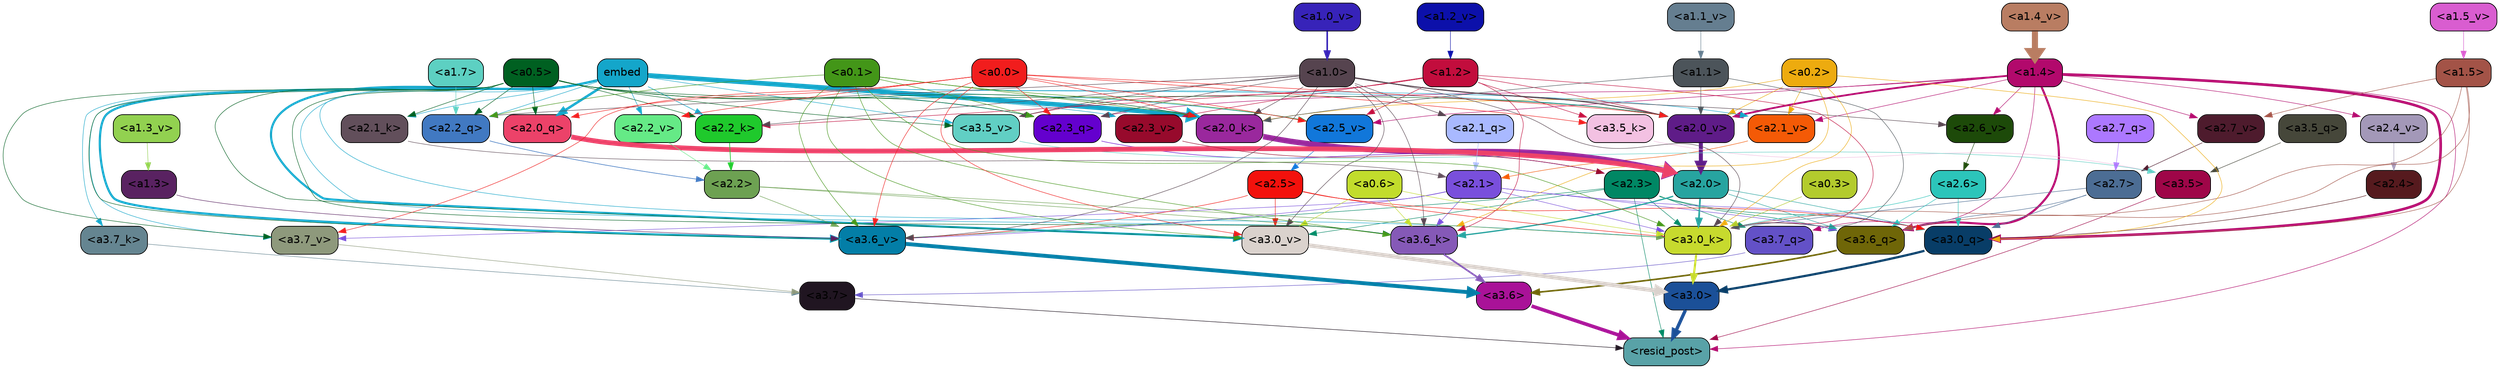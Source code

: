 strict digraph "" {
	graph [bgcolor=transparent,
		layout=dot,
		overlap=false,
		splines=true
	];
	"<a3.7>"	[color=black,
		fillcolor="#201521",
		fontname=Helvetica,
		shape=box,
		style="filled, rounded"];
	"<resid_post>"	[color=black,
		fillcolor="#59a2a7",
		fontname=Helvetica,
		shape=box,
		style="filled, rounded"];
	"<a3.7>" -> "<resid_post>"	[color="#201521",
		penwidth=0.6239100098609924];
	"<a3.6>"	[color=black,
		fillcolor="#a91298",
		fontname=Helvetica,
		shape=box,
		style="filled, rounded"];
	"<a3.6>" -> "<resid_post>"	[color="#a91298",
		penwidth=4.569062113761902];
	"<a3.5>"	[color=black,
		fillcolor="#9f0648",
		fontname=Helvetica,
		shape=box,
		style="filled, rounded"];
	"<a3.5>" -> "<resid_post>"	[color="#9f0648",
		penwidth=0.6];
	"<a3.0>"	[color=black,
		fillcolor="#1b5098",
		fontname=Helvetica,
		shape=box,
		style="filled, rounded"];
	"<a3.0>" -> "<resid_post>"	[color="#1b5098",
		penwidth=4.283544182777405];
	"<a2.3>"	[color=black,
		fillcolor="#008764",
		fontname=Helvetica,
		shape=box,
		style="filled, rounded"];
	"<a2.3>" -> "<resid_post>"	[color="#008764",
		penwidth=0.6];
	"<a3.7_q>"	[color=black,
		fillcolor="#6351c7",
		fontname=Helvetica,
		shape=box,
		style="filled, rounded"];
	"<a2.3>" -> "<a3.7_q>"	[color="#008764",
		penwidth=0.6];
	"<a3.6_q>"	[color=black,
		fillcolor="#6f6608",
		fontname=Helvetica,
		shape=box,
		style="filled, rounded"];
	"<a2.3>" -> "<a3.6_q>"	[color="#008764",
		penwidth=0.6];
	"<a3.0_q>"	[color=black,
		fillcolor="#083d67",
		fontname=Helvetica,
		shape=box,
		style="filled, rounded"];
	"<a2.3>" -> "<a3.0_q>"	[color="#008764",
		penwidth=0.6];
	"<a3.0_k>"	[color=black,
		fillcolor="#c7da2e",
		fontname=Helvetica,
		shape=box,
		style="filled, rounded"];
	"<a2.3>" -> "<a3.0_k>"	[color="#008764",
		penwidth=0.6];
	"<a3.6_v>"	[color=black,
		fillcolor="#037ea7",
		fontname=Helvetica,
		shape=box,
		style="filled, rounded"];
	"<a2.3>" -> "<a3.6_v>"	[color="#008764",
		penwidth=0.6];
	"<a3.0_v>"	[color=black,
		fillcolor="#dad2cd",
		fontname=Helvetica,
		shape=box,
		style="filled, rounded"];
	"<a2.3>" -> "<a3.0_v>"	[color="#008764",
		penwidth=0.6];
	"<a1.4>"	[color=black,
		fillcolor="#b2096c",
		fontname=Helvetica,
		shape=box,
		style="filled, rounded"];
	"<a1.4>" -> "<resid_post>"	[color="#b2096c",
		penwidth=0.6];
	"<a1.4>" -> "<a3.7_q>"	[color="#b2096c",
		penwidth=0.6];
	"<a1.4>" -> "<a3.6_q>"	[color="#b2096c",
		penwidth=2.6908124685287476];
	"<a1.4>" -> "<a3.0_q>"	[color="#b2096c",
		penwidth=3.32076895236969];
	"<a2.3_q>"	[color=black,
		fillcolor="#6400ce",
		fontname=Helvetica,
		shape=box,
		style="filled, rounded"];
	"<a1.4>" -> "<a2.3_q>"	[color="#b2096c",
		penwidth=0.6];
	"<a2.7_v>"	[color=black,
		fillcolor="#4e1b2d",
		fontname=Helvetica,
		shape=box,
		style="filled, rounded"];
	"<a1.4>" -> "<a2.7_v>"	[color="#b2096c",
		penwidth=0.6];
	"<a2.6_v>"	[color=black,
		fillcolor="#1d4a09",
		fontname=Helvetica,
		shape=box,
		style="filled, rounded"];
	"<a1.4>" -> "<a2.6_v>"	[color="#b2096c",
		penwidth=0.6];
	"<a2.5_v>"	[color=black,
		fillcolor="#1177da",
		fontname=Helvetica,
		shape=box,
		style="filled, rounded"];
	"<a1.4>" -> "<a2.5_v>"	[color="#b2096c",
		penwidth=0.6];
	"<a2.4_v>"	[color=black,
		fillcolor="#a398b8",
		fontname=Helvetica,
		shape=box,
		style="filled, rounded"];
	"<a1.4>" -> "<a2.4_v>"	[color="#b2096c",
		penwidth=0.6];
	"<a2.1_v>"	[color=black,
		fillcolor="#f45a06",
		fontname=Helvetica,
		shape=box,
		style="filled, rounded"];
	"<a1.4>" -> "<a2.1_v>"	[color="#b2096c",
		penwidth=0.6];
	"<a2.0_v>"	[color=black,
		fillcolor="#5f1c88",
		fontname=Helvetica,
		shape=box,
		style="filled, rounded"];
	"<a1.4>" -> "<a2.0_v>"	[color="#b2096c",
		penwidth=2.3065454959869385];
	"<a3.7_q>" -> "<a3.7>"	[color="#6351c7",
		penwidth=0.6];
	"<a3.6_q>" -> "<a3.6>"	[color="#6f6608",
		penwidth=2.03758105635643];
	"<a3.5_q>"	[color=black,
		fillcolor="#46473a",
		fontname=Helvetica,
		shape=box,
		style="filled, rounded"];
	"<a3.5_q>" -> "<a3.5>"	[color="#46473a",
		penwidth=0.6];
	"<a3.0_q>" -> "<a3.0>"	[color="#083d67",
		penwidth=2.8638100624084473];
	"<a3.7_k>"	[color=black,
		fillcolor="#658591",
		fontname=Helvetica,
		shape=box,
		style="filled, rounded"];
	"<a3.7_k>" -> "<a3.7>"	[color="#658591",
		penwidth=0.6];
	"<a3.6_k>"	[color=black,
		fillcolor="#8559b7",
		fontname=Helvetica,
		shape=box,
		style="filled, rounded"];
	"<a3.6_k>" -> "<a3.6>"	[color="#8559b7",
		penwidth=2.174198240041733];
	"<a3.5_k>"	[color=black,
		fillcolor="#f3c1e2",
		fontname=Helvetica,
		shape=box,
		style="filled, rounded"];
	"<a3.5_k>" -> "<a3.5>"	[color="#f3c1e2",
		penwidth=0.6];
	"<a3.0_k>" -> "<a3.0>"	[color="#c7da2e",
		penwidth=2.6274144649505615];
	"<a3.7_v>"	[color=black,
		fillcolor="#8e997c",
		fontname=Helvetica,
		shape=box,
		style="filled, rounded"];
	"<a3.7_v>" -> "<a3.7>"	[color="#8e997c",
		penwidth=0.6];
	"<a3.6_v>" -> "<a3.6>"	[color="#037ea7",
		penwidth=5.002329230308533];
	"<a3.5_v>"	[color=black,
		fillcolor="#61cfc4",
		fontname=Helvetica,
		shape=box,
		style="filled, rounded"];
	"<a3.5_v>" -> "<a3.5>"	[color="#61cfc4",
		penwidth=0.6];
	"<a3.0_v>" -> "<a3.0>"	[color="#dad2cd",
		penwidth=5.188832879066467];
	"<a2.7>"	[color=black,
		fillcolor="#4c6d94",
		fontname=Helvetica,
		shape=box,
		style="filled, rounded"];
	"<a2.7>" -> "<a3.6_q>"	[color="#4c6d94",
		penwidth=0.6];
	"<a2.7>" -> "<a3.0_q>"	[color="#4c6d94",
		penwidth=0.6];
	"<a2.7>" -> "<a3.0_k>"	[color="#4c6d94",
		penwidth=0.6];
	"<a2.6>"	[color=black,
		fillcolor="#2cc5ba",
		fontname=Helvetica,
		shape=box,
		style="filled, rounded"];
	"<a2.6>" -> "<a3.6_q>"	[color="#2cc5ba",
		penwidth=0.6];
	"<a2.6>" -> "<a3.0_q>"	[color="#2cc5ba",
		penwidth=0.6];
	"<a2.6>" -> "<a3.0_k>"	[color="#2cc5ba",
		penwidth=0.6];
	"<a2.1>"	[color=black,
		fillcolor="#794fdc",
		fontname=Helvetica,
		shape=box,
		style="filled, rounded"];
	"<a2.1>" -> "<a3.6_q>"	[color="#794fdc",
		penwidth=0.6];
	"<a2.1>" -> "<a3.0_q>"	[color="#794fdc",
		penwidth=0.6];
	"<a2.1>" -> "<a3.6_k>"	[color="#794fdc",
		penwidth=0.6];
	"<a2.1>" -> "<a3.0_k>"	[color="#794fdc",
		penwidth=0.6];
	"<a2.1>" -> "<a3.7_v>"	[color="#794fdc",
		penwidth=0.6];
	"<a2.1>" -> "<a3.6_v>"	[color="#794fdc",
		penwidth=0.6];
	"<a2.0>"	[color=black,
		fillcolor="#27a4a0",
		fontname=Helvetica,
		shape=box,
		style="filled, rounded"];
	"<a2.0>" -> "<a3.6_q>"	[color="#27a4a0",
		penwidth=0.6];
	"<a2.0>" -> "<a3.0_q>"	[color="#27a4a0",
		penwidth=0.6];
	"<a2.0>" -> "<a3.6_k>"	[color="#27a4a0",
		penwidth=1.6254686117172241];
	"<a2.0>" -> "<a3.0_k>"	[color="#27a4a0",
		penwidth=2.182972814887762];
	"<a1.5>"	[color=black,
		fillcolor="#a35347",
		fontname=Helvetica,
		shape=box,
		style="filled, rounded"];
	"<a1.5>" -> "<a3.6_q>"	[color="#a35347",
		penwidth=0.6];
	"<a1.5>" -> "<a3.0_q>"	[color="#a35347",
		penwidth=0.6];
	"<a1.5>" -> "<a3.0_k>"	[color="#a35347",
		penwidth=0.6];
	"<a1.5>" -> "<a2.7_v>"	[color="#a35347",
		penwidth=0.6];
	"<a2.5>"	[color=black,
		fillcolor="#f3110c",
		fontname=Helvetica,
		shape=box,
		style="filled, rounded"];
	"<a2.5>" -> "<a3.0_q>"	[color="#f3110c",
		penwidth=0.6];
	"<a2.5>" -> "<a3.0_k>"	[color="#f3110c",
		penwidth=0.6];
	"<a2.5>" -> "<a3.6_v>"	[color="#f3110c",
		penwidth=0.6];
	"<a2.5>" -> "<a3.0_v>"	[color="#f3110c",
		penwidth=0.6];
	"<a2.4>"	[color=black,
		fillcolor="#561a1e",
		fontname=Helvetica,
		shape=box,
		style="filled, rounded"];
	"<a2.4>" -> "<a3.0_q>"	[color="#561a1e",
		penwidth=0.6];
	"<a0.2>"	[color=black,
		fillcolor="#edab0f",
		fontname=Helvetica,
		shape=box,
		style="filled, rounded"];
	"<a0.2>" -> "<a3.0_q>"	[color="#edab0f",
		penwidth=0.6];
	"<a0.2>" -> "<a3.6_k>"	[color="#edab0f",
		penwidth=0.6];
	"<a0.2>" -> "<a3.0_k>"	[color="#edab0f",
		penwidth=0.6];
	"<a2.0_k>"	[color=black,
		fillcolor="#9a289d",
		fontname=Helvetica,
		shape=box,
		style="filled, rounded"];
	"<a0.2>" -> "<a2.0_k>"	[color="#edab0f",
		penwidth=0.6];
	"<a0.2>" -> "<a2.1_v>"	[color="#edab0f",
		penwidth=0.6];
	"<a0.2>" -> "<a2.0_v>"	[color="#edab0f",
		penwidth=0.6];
	embed	[color=black,
		fillcolor="#14a6ca",
		fontname=Helvetica,
		shape=box,
		style="filled, rounded"];
	embed -> "<a3.7_k>"	[color="#14a6ca",
		penwidth=0.6];
	embed -> "<a3.6_k>"	[color="#14a6ca",
		penwidth=0.6];
	embed -> "<a3.0_k>"	[color="#14a6ca",
		penwidth=0.6];
	embed -> "<a3.7_v>"	[color="#14a6ca",
		penwidth=0.6];
	embed -> "<a3.6_v>"	[color="#14a6ca",
		penwidth=2.809220314025879];
	embed -> "<a3.5_v>"	[color="#14a6ca",
		penwidth=0.6];
	embed -> "<a3.0_v>"	[color="#14a6ca",
		penwidth=2.754121422767639];
	embed -> "<a2.3_q>"	[color="#14a6ca",
		penwidth=0.6];
	"<a2.2_q>"	[color=black,
		fillcolor="#4179c2",
		fontname=Helvetica,
		shape=box,
		style="filled, rounded"];
	embed -> "<a2.2_q>"	[color="#14a6ca",
		penwidth=0.6];
	"<a2.0_q>"	[color=black,
		fillcolor="#ec4269",
		fontname=Helvetica,
		shape=box,
		style="filled, rounded"];
	embed -> "<a2.0_q>"	[color="#14a6ca",
		penwidth=3.102177858352661];
	"<a2.2_k>"	[color=black,
		fillcolor="#1fc92c",
		fontname=Helvetica,
		shape=box,
		style="filled, rounded"];
	embed -> "<a2.2_k>"	[color="#14a6ca",
		penwidth=0.6805839538574219];
	"<a2.1_k>"	[color=black,
		fillcolor="#624f5b",
		fontname=Helvetica,
		shape=box,
		style="filled, rounded"];
	embed -> "<a2.1_k>"	[color="#14a6ca",
		penwidth=0.6];
	embed -> "<a2.0_k>"	[color="#14a6ca",
		penwidth=5.977519929409027];
	embed -> "<a2.5_v>"	[color="#14a6ca",
		penwidth=0.6];
	"<a2.3_v>"	[color=black,
		fillcolor="#970a2c",
		fontname=Helvetica,
		shape=box,
		style="filled, rounded"];
	embed -> "<a2.3_v>"	[color="#14a6ca",
		penwidth=0.6];
	"<a2.2_v>"	[color=black,
		fillcolor="#65ea86",
		fontname=Helvetica,
		shape=box,
		style="filled, rounded"];
	embed -> "<a2.2_v>"	[color="#14a6ca",
		penwidth=0.6436443328857422];
	embed -> "<a2.1_v>"	[color="#14a6ca",
		penwidth=0.6];
	embed -> "<a2.0_v>"	[color="#14a6ca",
		penwidth=0.6];
	"<a2.2>"	[color=black,
		fillcolor="#6da152",
		fontname=Helvetica,
		shape=box,
		style="filled, rounded"];
	"<a2.2>" -> "<a3.6_k>"	[color="#6da152",
		penwidth=0.6];
	"<a2.2>" -> "<a3.0_k>"	[color="#6da152",
		penwidth=0.6065438985824585];
	"<a2.2>" -> "<a3.6_v>"	[color="#6da152",
		penwidth=0.6];
	"<a1.2>"	[color=black,
		fillcolor="#c20d3d",
		fontname=Helvetica,
		shape=box,
		style="filled, rounded"];
	"<a1.2>" -> "<a3.6_k>"	[color="#c20d3d",
		penwidth=0.6];
	"<a1.2>" -> "<a3.5_k>"	[color="#c20d3d",
		penwidth=0.6];
	"<a1.2>" -> "<a3.0_k>"	[color="#c20d3d",
		penwidth=0.6];
	"<a1.2>" -> "<a3.5_v>"	[color="#c20d3d",
		penwidth=0.6];
	"<a1.2>" -> "<a2.2_k>"	[color="#c20d3d",
		penwidth=0.6];
	"<a1.2>" -> "<a2.5_v>"	[color="#c20d3d",
		penwidth=0.6];
	"<a1.2>" -> "<a2.3_v>"	[color="#c20d3d",
		penwidth=0.6];
	"<a1.2>" -> "<a2.0_v>"	[color="#c20d3d",
		penwidth=0.6];
	"<a1.0>"	[color=black,
		fillcolor="#56444f",
		fontname=Helvetica,
		shape=box,
		style="filled, rounded"];
	"<a1.0>" -> "<a3.6_k>"	[color="#56444f",
		penwidth=0.6];
	"<a1.0>" -> "<a3.0_k>"	[color="#56444f",
		penwidth=0.6];
	"<a1.0>" -> "<a3.6_v>"	[color="#56444f",
		penwidth=0.6];
	"<a1.0>" -> "<a3.5_v>"	[color="#56444f",
		penwidth=0.6];
	"<a1.0>" -> "<a3.0_v>"	[color="#56444f",
		penwidth=0.6];
	"<a1.0>" -> "<a2.3_q>"	[color="#56444f",
		penwidth=0.6];
	"<a1.0>" -> "<a2.2_q>"	[color="#56444f",
		penwidth=0.6];
	"<a2.1_q>"	[color=black,
		fillcolor="#a9b9ff",
		fontname=Helvetica,
		shape=box,
		style="filled, rounded"];
	"<a1.0>" -> "<a2.1_q>"	[color="#56444f",
		penwidth=0.6];
	"<a1.0>" -> "<a2.2_k>"	[color="#56444f",
		penwidth=0.6];
	"<a1.0>" -> "<a2.0_k>"	[color="#56444f",
		penwidth=0.6];
	"<a1.0>" -> "<a2.6_v>"	[color="#56444f",
		penwidth=0.6];
	"<a1.0>" -> "<a2.0_v>"	[color="#56444f",
		penwidth=1.2192587852478027];
	"<a0.6>"	[color=black,
		fillcolor="#c2dc2c",
		fontname=Helvetica,
		shape=box,
		style="filled, rounded"];
	"<a0.6>" -> "<a3.6_k>"	[color="#c2dc2c",
		penwidth=0.6];
	"<a0.6>" -> "<a3.0_k>"	[color="#c2dc2c",
		penwidth=0.6];
	"<a0.6>" -> "<a3.0_v>"	[color="#c2dc2c",
		penwidth=0.6];
	"<a0.5>"	[color=black,
		fillcolor="#006021",
		fontname=Helvetica,
		shape=box,
		style="filled, rounded"];
	"<a0.5>" -> "<a3.6_k>"	[color="#006021",
		penwidth=0.6];
	"<a0.5>" -> "<a3.7_v>"	[color="#006021",
		penwidth=0.6];
	"<a0.5>" -> "<a3.6_v>"	[color="#006021",
		penwidth=0.6];
	"<a0.5>" -> "<a3.5_v>"	[color="#006021",
		penwidth=0.6];
	"<a0.5>" -> "<a3.0_v>"	[color="#006021",
		penwidth=0.6120390892028809];
	"<a0.5>" -> "<a2.3_q>"	[color="#006021",
		penwidth=0.6];
	"<a0.5>" -> "<a2.2_q>"	[color="#006021",
		penwidth=0.6];
	"<a0.5>" -> "<a2.0_q>"	[color="#006021",
		penwidth=0.6];
	"<a0.5>" -> "<a2.2_k>"	[color="#006021",
		penwidth=0.6];
	"<a0.5>" -> "<a2.1_k>"	[color="#006021",
		penwidth=0.6];
	"<a0.5>" -> "<a2.0_k>"	[color="#006021",
		penwidth=0.658348560333252];
	"<a0.5>" -> "<a2.0_v>"	[color="#006021",
		penwidth=0.6];
	"<a0.1>"	[color=black,
		fillcolor="#439618",
		fontname=Helvetica,
		shape=box,
		style="filled, rounded"];
	"<a0.1>" -> "<a3.6_k>"	[color="#439618",
		penwidth=0.6];
	"<a0.1>" -> "<a3.0_k>"	[color="#439618",
		penwidth=0.6];
	"<a0.1>" -> "<a3.6_v>"	[color="#439618",
		penwidth=0.6];
	"<a0.1>" -> "<a3.0_v>"	[color="#439618",
		penwidth=0.6];
	"<a0.1>" -> "<a2.3_q>"	[color="#439618",
		penwidth=0.6];
	"<a0.1>" -> "<a2.2_q>"	[color="#439618",
		penwidth=0.6];
	"<a0.1>" -> "<a2.0_k>"	[color="#439618",
		penwidth=0.6];
	"<a0.1>" -> "<a2.5_v>"	[color="#439618",
		penwidth=0.6];
	"<a0.0>"	[color=black,
		fillcolor="#f11d1d",
		fontname=Helvetica,
		shape=box,
		style="filled, rounded"];
	"<a0.0>" -> "<a3.5_k>"	[color="#f11d1d",
		penwidth=0.6];
	"<a0.0>" -> "<a3.7_v>"	[color="#f11d1d",
		penwidth=0.6];
	"<a0.0>" -> "<a3.6_v>"	[color="#f11d1d",
		penwidth=0.6];
	"<a0.0>" -> "<a3.0_v>"	[color="#f11d1d",
		penwidth=0.6];
	"<a0.0>" -> "<a2.3_q>"	[color="#f11d1d",
		penwidth=0.6];
	"<a0.0>" -> "<a2.0_q>"	[color="#f11d1d",
		penwidth=0.6];
	"<a0.0>" -> "<a2.0_k>"	[color="#f11d1d",
		penwidth=0.6];
	"<a0.0>" -> "<a2.5_v>"	[color="#f11d1d",
		penwidth=0.6];
	"<a0.0>" -> "<a2.2_v>"	[color="#f11d1d",
		penwidth=0.6];
	"<a0.0>" -> "<a2.0_v>"	[color="#f11d1d",
		penwidth=0.6];
	"<a1.1>"	[color=black,
		fillcolor="#4c545a",
		fontname=Helvetica,
		shape=box,
		style="filled, rounded"];
	"<a1.1>" -> "<a3.0_k>"	[color="#4c545a",
		penwidth=0.6];
	"<a1.1>" -> "<a2.0_k>"	[color="#4c545a",
		penwidth=0.6];
	"<a1.1>" -> "<a2.0_v>"	[color="#4c545a",
		penwidth=0.6];
	"<a0.3>"	[color=black,
		fillcolor="#b3cb2d",
		fontname=Helvetica,
		shape=box,
		style="filled, rounded"];
	"<a0.3>" -> "<a3.0_k>"	[color="#b3cb2d",
		penwidth=0.6];
	"<a1.3>"	[color=black,
		fillcolor="#592261",
		fontname=Helvetica,
		shape=box,
		style="filled, rounded"];
	"<a1.3>" -> "<a3.6_v>"	[color="#592261",
		penwidth=0.6];
	"<a2.7_q>"	[color=black,
		fillcolor="#ac78ff",
		fontname=Helvetica,
		shape=box,
		style="filled, rounded"];
	"<a2.7_q>" -> "<a2.7>"	[color="#ac78ff",
		penwidth=0.6];
	"<a2.3_q>" -> "<a2.3>"	[color="#6400ce",
		penwidth=0.6];
	"<a2.2_q>" -> "<a2.2>"	[color="#4179c2",
		penwidth=0.7585353851318359];
	"<a2.1_q>" -> "<a2.1>"	[color="#a9b9ff",
		penwidth=0.6];
	"<a2.0_q>" -> "<a2.0>"	[color="#ec4269",
		penwidth=6.189085364341736];
	"<a2.2_k>" -> "<a2.2>"	[color="#1fc92c",
		penwidth=0.87534499168396];
	"<a2.1_k>" -> "<a2.1>"	[color="#624f5b",
		penwidth=0.6];
	"<a2.0_k>" -> "<a2.0>"	[color="#9a289d",
		penwidth=7.056803464889526];
	"<a2.7_v>" -> "<a2.7>"	[color="#4e1b2d",
		penwidth=0.6];
	"<a2.6_v>" -> "<a2.6>"	[color="#1d4a09",
		penwidth=0.6];
	"<a2.5_v>" -> "<a2.5>"	[color="#1177da",
		penwidth=0.6];
	"<a2.4_v>" -> "<a2.4>"	[color="#a398b8",
		penwidth=0.6];
	"<a2.3_v>" -> "<a2.3>"	[color="#970a2c",
		penwidth=0.6];
	"<a2.2_v>" -> "<a2.2>"	[color="#65ea86",
		penwidth=0.6];
	"<a2.1_v>" -> "<a2.1>"	[color="#f45a06",
		penwidth=0.6];
	"<a2.0_v>" -> "<a2.0>"	[color="#5f1c88",
		penwidth=5.12138295173645];
	"<a1.7>"	[color=black,
		fillcolor="#5dd0c2",
		fontname=Helvetica,
		shape=box,
		style="filled, rounded"];
	"<a1.7>" -> "<a2.2_q>"	[color="#5dd0c2",
		penwidth=0.6];
	"<a1.5_v>"	[color=black,
		fillcolor="#d95dd0",
		fontname=Helvetica,
		shape=box,
		style="filled, rounded"];
	"<a1.5_v>" -> "<a1.5>"	[color="#d95dd0",
		penwidth=0.6];
	"<a1.4_v>"	[color=black,
		fillcolor="#b97d62",
		fontname=Helvetica,
		shape=box,
		style="filled, rounded"];
	"<a1.4_v>" -> "<a1.4>"	[color="#b97d62",
		penwidth=7.850657939910889];
	"<a1.3_v>"	[color=black,
		fillcolor="#92d150",
		fontname=Helvetica,
		shape=box,
		style="filled, rounded"];
	"<a1.3_v>" -> "<a1.3>"	[color="#92d150",
		penwidth=0.6];
	"<a1.2_v>"	[color=black,
		fillcolor="#0c10aa",
		fontname=Helvetica,
		shape=box,
		style="filled, rounded"];
	"<a1.2_v>" -> "<a1.2>"	[color="#0c10aa",
		penwidth=0.6];
	"<a1.1_v>"	[color=black,
		fillcolor="#657e90",
		fontname=Helvetica,
		shape=box,
		style="filled, rounded"];
	"<a1.1_v>" -> "<a1.1>"	[color="#657e90",
		penwidth=0.6];
	"<a1.0_v>"	[color=black,
		fillcolor="#3723b9",
		fontname=Helvetica,
		shape=box,
		style="filled, rounded"];
	"<a1.0_v>" -> "<a1.0>"	[color="#3723b9",
		penwidth=2.021620035171509];
}
